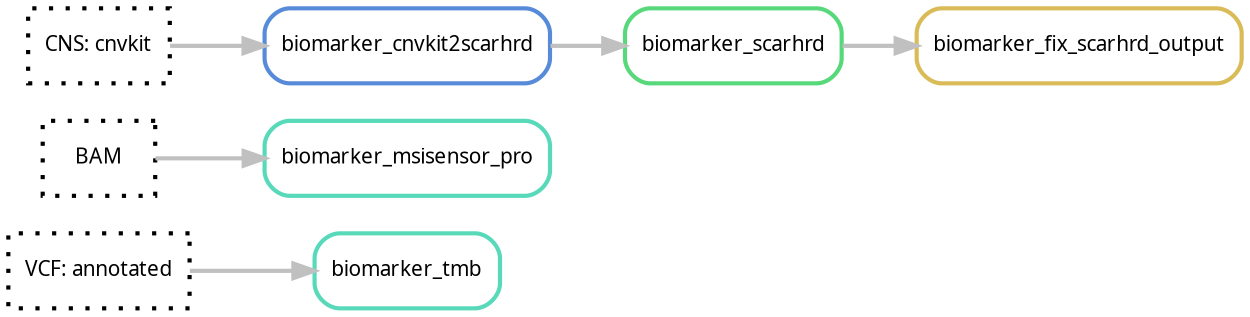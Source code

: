 digraph snakemake_dag {
	rankdir=LR;
    graph[bgcolor=white, margin=0];
    node[shape=box, style=rounded, fontname=sans,                 fontsize=10, penwidth=2];
    edge[penwidth=2, color=grey];
	93[label = "biomarker_tmb", color = "0.46 0.6 0.85", style="rounded"];
	97[label = "biomarker_msisensor_pro", color = "0.46 0.6 0.85", style="rounded"];
	109[label = "biomarker_fix_scarhrd_output", color = "0.13 0.6 0.85", style="rounded"];
	110[label = "biomarker_scarhrd", color = "0.38 0.6 0.85", style="rounded"];
	111[label = "biomarker_cnvkit2scarhrd", color = "0.60 0.6 0.85", style="rounded"];
	200[label = "VCF: annotated", color = "0.0 0.0 0.0", style="dotted"];
	201[label = "BAM", color = "0.0 0.0 0.0", style="dotted"];
	202[label = "CNS: cnvkit", color = "0.0 0.0 0.0", style="dotted"];
	200 -> 93
	201 -> 97
	202 -> 111
	110 -> 109
	111 -> 110
}            
